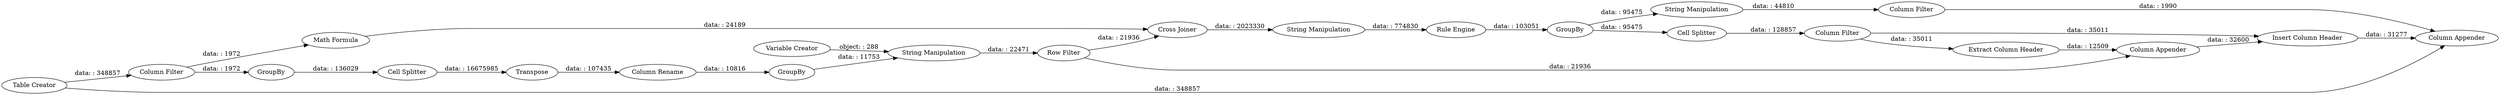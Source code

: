 digraph {
	"775406411638369565_13" [label="Column Appender"]
	"775406411638369565_6" [label="Rule Engine"]
	"775406411638369565_4" [label="String Manipulation"]
	"775406411638369565_10" [label="Extract Column Header"]
	"775406411638369565_21" [label=Transpose]
	"775406411638369565_7" [label=GroupBy]
	"775406411638369565_20" [label="Cell Splitter"]
	"775406411638369565_5" [label="Cross Joiner"]
	"775406411638369565_2" [label="Math Formula"]
	"775406411638369565_14" [label="Variable Creator"]
	"775406411638369565_17" [label="Column Filter"]
	"775406411638369565_9" [label="Column Filter"]
	"775406411638369565_12" [label="Insert Column Header"]
	"775406411638369565_1" [label="Table Creator"]
	"775406411638369565_8" [label="Cell Splitter"]
	"775406411638369565_18" [label="Row Filter"]
	"775406411638369565_23" [label="Column Rename"]
	"775406411638369565_11" [label="Column Appender"]
	"775406411638369565_16" [label="String Manipulation"]
	"775406411638369565_3" [label=GroupBy]
	"775406411638369565_22" [label="String Manipulation"]
	"775406411638369565_15" [label="Column Filter"]
	"775406411638369565_19" [label=GroupBy]
	"775406411638369565_2" -> "775406411638369565_5" [label="data: : 24189"]
	"775406411638369565_19" -> "775406411638369565_20" [label="data: : 136029"]
	"775406411638369565_14" -> "775406411638369565_4" [label="object: : 288"]
	"775406411638369565_15" -> "775406411638369565_19" [label="data: : 1972"]
	"775406411638369565_7" -> "775406411638369565_8" [label="data: : 95475"]
	"775406411638369565_17" -> "775406411638369565_13" [label="data: : 1990"]
	"775406411638369565_22" -> "775406411638369565_6" [label="data: : 774830"]
	"775406411638369565_15" -> "775406411638369565_2" [label="data: : 1972"]
	"775406411638369565_4" -> "775406411638369565_18" [label="data: : 22471"]
	"775406411638369565_7" -> "775406411638369565_16" [label="data: : 95475"]
	"775406411638369565_10" -> "775406411638369565_11" [label="data: : 12509"]
	"775406411638369565_16" -> "775406411638369565_17" [label="data: : 44810"]
	"775406411638369565_8" -> "775406411638369565_9" [label="data: : 128857"]
	"775406411638369565_5" -> "775406411638369565_22" [label="data: : 2023330"]
	"775406411638369565_21" -> "775406411638369565_23" [label="data: : 107435"]
	"775406411638369565_1" -> "775406411638369565_15" [label="data: : 348857"]
	"775406411638369565_20" -> "775406411638369565_21" [label="data: : 16675985"]
	"775406411638369565_11" -> "775406411638369565_12" [label="data: : 32600"]
	"775406411638369565_6" -> "775406411638369565_7" [label="data: : 103051"]
	"775406411638369565_1" -> "775406411638369565_13" [label="data: : 348857"]
	"775406411638369565_9" -> "775406411638369565_12" [label="data: : 35011"]
	"775406411638369565_23" -> "775406411638369565_3" [label="data: : 10816"]
	"775406411638369565_3" -> "775406411638369565_4" [label="data: : 11753"]
	"775406411638369565_18" -> "775406411638369565_11" [label="data: : 21936"]
	"775406411638369565_12" -> "775406411638369565_13" [label="data: : 31277"]
	"775406411638369565_9" -> "775406411638369565_10" [label="data: : 35011"]
	"775406411638369565_18" -> "775406411638369565_5" [label="data: : 21936"]
	rankdir=LR
}
